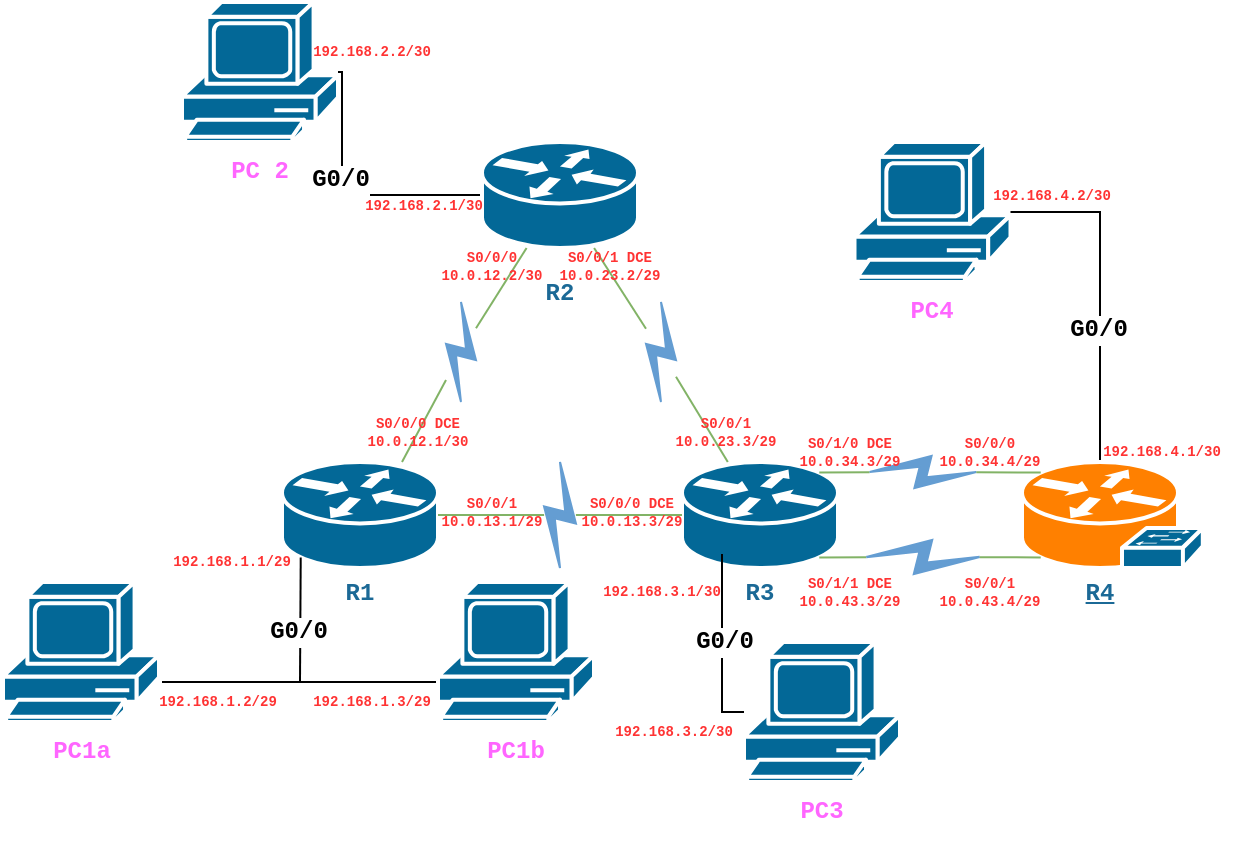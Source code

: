 <mxfile version="15.5.8" type="device"><diagram name="Page-1" id="c37626ed-c26b-45fb-9056-f9ebc6bb27b6"><mxGraphModel dx="263" dy="425" grid="1" gridSize="10" guides="1" tooltips="1" connect="1" arrows="1" fold="1" page="1" pageScale="1" pageWidth="1100" pageHeight="850" background="none" math="0" shadow="0"><root><mxCell id="0"/><mxCell id="1" parent="0"/><mxCell id="VHxrijvAbwmn-f-ajRRW-49" value="" style="edgeStyle=orthogonalEdgeStyle;rounded=0;orthogonalLoop=1;jettySize=auto;html=1;fontFamily=Courier New;fontSize=12;fontColor=#1B6996;endArrow=none;endFill=0;sketch=0;" parent="1" source="VHxrijvAbwmn-f-ajRRW-1" target="VHxrijvAbwmn-f-ajRRW-44" edge="1"><mxGeometry relative="1" as="geometry"><Array as="points"><mxPoint x="310" y="257"/><mxPoint x="310" y="195"/></Array></mxGeometry></mxCell><mxCell id="VHxrijvAbwmn-f-ajRRW-50" value="&lt;font color=&quot;#000000&quot;&gt;&lt;b&gt;G0/0&lt;/b&gt;&lt;/font&gt;" style="edgeLabel;html=1;align=center;verticalAlign=middle;resizable=0;points=[];fontSize=12;fontFamily=Courier New;fontColor=#1B6996;" parent="VHxrijvAbwmn-f-ajRRW-49" vertex="1" connectable="0"><mxGeometry x="0.171" y="1" relative="1" as="geometry"><mxPoint as="offset"/></mxGeometry></mxCell><mxCell id="VHxrijvAbwmn-f-ajRRW-1" value="" style="shape=mxgraph.cisco.routers.router;sketch=0;html=1;pointerEvents=1;dashed=0;fillColor=#036897;strokeColor=#ffffff;strokeWidth=2;verticalLabelPosition=bottom;verticalAlign=top;align=center;outlineConnect=0;" parent="1" vertex="1"><mxGeometry x="380" y="230" width="78" height="53" as="geometry"/></mxCell><mxCell id="VHxrijvAbwmn-f-ajRRW-2" value="" style="shape=mxgraph.cisco.routers.router;sketch=0;html=1;pointerEvents=1;dashed=0;fillColor=#036897;strokeColor=#ffffff;strokeWidth=2;verticalLabelPosition=bottom;verticalAlign=top;align=center;outlineConnect=0;" parent="1" vertex="1"><mxGeometry x="280" y="390" width="78" height="53" as="geometry"/></mxCell><mxCell id="VHxrijvAbwmn-f-ajRRW-3" value="" style="shape=mxgraph.cisco.routers.router;sketch=0;html=1;pointerEvents=1;dashed=0;fillColor=#036897;strokeColor=#ffffff;strokeWidth=2;verticalLabelPosition=bottom;verticalAlign=top;align=center;outlineConnect=0;" parent="1" vertex="1"><mxGeometry x="480" y="390" width="78" height="53" as="geometry"/></mxCell><mxCell id="VHxrijvAbwmn-f-ajRRW-8" value="" style="endArrow=none;html=1;rounded=0;startArrow=none;fillColor=#d5e8d4;strokeColor=#82b366;" parent="1" source="VHxrijvAbwmn-f-ajRRW-6" target="VHxrijvAbwmn-f-ajRRW-1" edge="1"><mxGeometry width="50" height="50" relative="1" as="geometry"><mxPoint x="340" y="390" as="sourcePoint"/><mxPoint x="390" y="340" as="targetPoint"/></mxGeometry></mxCell><mxCell id="VHxrijvAbwmn-f-ajRRW-6" value="" style="verticalAlign=top;verticalLabelPosition=bottom;labelPosition=center;align=center;html=1;outlineConnect=0;fillColor=#649DD2;strokeColor=#649DD2;gradientDirection=north;strokeWidth=2;shape=mxgraph.networks.comm_link;" parent="1" vertex="1"><mxGeometry x="362" y="310" width="15" height="50" as="geometry"/></mxCell><mxCell id="VHxrijvAbwmn-f-ajRRW-9" value="" style="endArrow=none;html=1;rounded=0;fillColor=#d5e8d4;strokeColor=#82b366;" parent="1" target="VHxrijvAbwmn-f-ajRRW-6" edge="1"><mxGeometry width="50" height="50" relative="1" as="geometry"><mxPoint x="340" y="390" as="sourcePoint"/><mxPoint x="403.318" y="283.0" as="targetPoint"/></mxGeometry></mxCell><mxCell id="VHxrijvAbwmn-f-ajRRW-10" value="" style="endArrow=none;html=1;rounded=0;exitX=1;exitY=0.5;exitDx=0;exitDy=0;exitPerimeter=0;entryX=0;entryY=0.5;entryDx=0;entryDy=0;entryPerimeter=0;fillColor=#d5e8d4;strokeColor=#82b366;startArrow=none;" parent="1" source="VHxrijvAbwmn-f-ajRRW-11" target="VHxrijvAbwmn-f-ajRRW-3" edge="1"><mxGeometry width="50" height="50" relative="1" as="geometry"><mxPoint x="390" y="530" as="sourcePoint"/><mxPoint x="440" y="480" as="targetPoint"/></mxGeometry></mxCell><mxCell id="VHxrijvAbwmn-f-ajRRW-12" value="" style="endArrow=none;html=1;rounded=0;startArrow=none;fillColor=#d5e8d4;strokeColor=#82b366;" parent="1" source="VHxrijvAbwmn-f-ajRRW-13" target="VHxrijvAbwmn-f-ajRRW-3" edge="1"><mxGeometry width="50" height="50" relative="1" as="geometry"><mxPoint x="470" y="370" as="sourcePoint"/><mxPoint x="520" y="320" as="targetPoint"/></mxGeometry></mxCell><mxCell id="VHxrijvAbwmn-f-ajRRW-13" value="" style="verticalAlign=top;verticalLabelPosition=bottom;labelPosition=center;align=center;html=1;outlineConnect=0;fillColor=#649DD2;strokeColor=#649DD2;gradientDirection=north;strokeWidth=2;shape=mxgraph.networks.comm_link;" parent="1" vertex="1"><mxGeometry x="462" y="310" width="15" height="50" as="geometry"/></mxCell><mxCell id="VHxrijvAbwmn-f-ajRRW-14" value="" style="endArrow=none;html=1;rounded=0;fillColor=#d5e8d4;strokeColor=#82b366;" parent="1" source="VHxrijvAbwmn-f-ajRRW-1" target="VHxrijvAbwmn-f-ajRRW-13" edge="1"><mxGeometry width="50" height="50" relative="1" as="geometry"><mxPoint x="435.562" y="283" as="sourcePoint"/><mxPoint x="502.438" y="390" as="targetPoint"/></mxGeometry></mxCell><mxCell id="VHxrijvAbwmn-f-ajRRW-15" value="&lt;b style=&quot;font-size: 7px;&quot;&gt;&lt;font face=&quot;Courier New&quot; style=&quot;font-size: 7px;&quot;&gt;S0/0/0&lt;br style=&quot;font-size: 7px;&quot;&gt;10.0.12.2/30&lt;/font&gt;&lt;/b&gt;" style="text;html=1;strokeColor=none;fillColor=none;align=center;verticalAlign=middle;whiteSpace=wrap;rounded=0;fontSize=7;labelBackgroundColor=none;labelBorderColor=none;fontColor=#FF3333;" parent="1" vertex="1"><mxGeometry x="340" y="277" width="89.5" height="30" as="geometry"/></mxCell><mxCell id="VHxrijvAbwmn-f-ajRRW-19" value="&lt;b style=&quot;font-size: 7px;&quot;&gt;&lt;font face=&quot;Courier New&quot; style=&quot;font-size: 7px;&quot;&gt;S0/0/0 DCE&lt;br style=&quot;font-size: 7px;&quot;&gt;10.0.12.1/30&lt;/font&gt;&lt;/b&gt;" style="text;html=1;strokeColor=none;fillColor=none;align=center;verticalAlign=middle;whiteSpace=wrap;rounded=0;fontSize=7;labelBackgroundColor=none;labelBorderColor=none;fontColor=#FF3333;" parent="1" vertex="1"><mxGeometry x="303" y="360" width="89.5" height="30" as="geometry"/></mxCell><mxCell id="VHxrijvAbwmn-f-ajRRW-21" value="&lt;span style=&quot;font-size: 7px&quot;&gt;&lt;font face=&quot;Courier New&quot; style=&quot;font-size: 7px&quot;&gt;S0/0/0 DCE&lt;br style=&quot;font-size: 7px&quot;&gt;10.0.13.3/29&lt;/font&gt;&lt;/span&gt;" style="text;html=1;strokeColor=none;fillColor=none;align=center;verticalAlign=middle;whiteSpace=wrap;rounded=0;fontSize=7;labelBackgroundColor=none;labelBorderColor=none;fontColor=#FF3333;fontStyle=1;spacing=8;spacingRight=2;horizontal=1;" parent="1" vertex="1"><mxGeometry x="411.05" y="400" width="89.5" height="30" as="geometry"/></mxCell><mxCell id="VHxrijvAbwmn-f-ajRRW-22" value="&lt;span style=&quot;font-size: 7px&quot;&gt;&lt;font face=&quot;Courier New&quot; style=&quot;font-size: 7px&quot;&gt;S0/0/1&lt;br style=&quot;font-size: 7px&quot;&gt;10.0.13.1/29&lt;/font&gt;&lt;/span&gt;" style="text;html=1;strokeColor=none;fillColor=none;align=center;verticalAlign=middle;whiteSpace=wrap;rounded=0;fontSize=7;labelBackgroundColor=none;labelBorderColor=none;fontColor=#FF3333;fontStyle=1" parent="1" vertex="1"><mxGeometry x="340" y="400" width="89.5" height="30" as="geometry"/></mxCell><mxCell id="VHxrijvAbwmn-f-ajRRW-11" value="" style="verticalAlign=top;verticalLabelPosition=bottom;labelPosition=center;align=center;html=1;outlineConnect=0;fillColor=#649DD2;strokeColor=#649DD2;gradientDirection=north;strokeWidth=2;shape=mxgraph.networks.comm_link;fontSize=11;" parent="1" vertex="1"><mxGeometry x="411.05" y="390" width="15.9" height="53" as="geometry"/></mxCell><mxCell id="VHxrijvAbwmn-f-ajRRW-24" value="" style="endArrow=none;html=1;rounded=0;exitX=1;exitY=0.5;exitDx=0;exitDy=0;exitPerimeter=0;entryX=0;entryY=0.5;entryDx=0;entryDy=0;entryPerimeter=0;fillColor=#d5e8d4;strokeColor=#82b366;" parent="1" source="VHxrijvAbwmn-f-ajRRW-2" target="VHxrijvAbwmn-f-ajRRW-11" edge="1"><mxGeometry width="50" height="50" relative="1" as="geometry"><mxPoint x="358" y="416.5" as="sourcePoint"/><mxPoint x="480" y="416.5" as="targetPoint"/></mxGeometry></mxCell><mxCell id="VHxrijvAbwmn-f-ajRRW-25" value="&lt;span style=&quot;font-size: 7px&quot;&gt;&lt;font face=&quot;Courier New&quot; style=&quot;font-size: 7px&quot;&gt;S0/0/1&lt;br style=&quot;font-size: 7px&quot;&gt;10.0.23.3/29&lt;/font&gt;&lt;/span&gt;" style="text;html=1;strokeColor=none;fillColor=none;align=center;verticalAlign=middle;whiteSpace=wrap;rounded=0;fontSize=7;labelBackgroundColor=none;labelBorderColor=none;fontColor=#FF3333;fontStyle=1;spacing=8;spacingRight=2;horizontal=1;" parent="1" vertex="1"><mxGeometry x="458" y="360" width="89.5" height="30" as="geometry"/></mxCell><mxCell id="VHxrijvAbwmn-f-ajRRW-26" value="&lt;span style=&quot;font-size: 7px&quot;&gt;&lt;font face=&quot;Courier New&quot; style=&quot;font-size: 7px&quot;&gt;S0/0/1 DCE&lt;br style=&quot;font-size: 7px&quot;&gt;10.0.23.2/29&lt;br&gt;&lt;/font&gt;&lt;/span&gt;" style="text;html=1;strokeColor=none;fillColor=none;align=center;verticalAlign=middle;whiteSpace=wrap;rounded=0;fontSize=7;labelBackgroundColor=none;labelBorderColor=none;fontColor=#FF3333;fontStyle=1;spacing=8;spacingRight=2;horizontal=1;" parent="1" vertex="1"><mxGeometry x="400" y="277" width="89.5" height="30" as="geometry"/></mxCell><mxCell id="VHxrijvAbwmn-f-ajRRW-27" value="" style="endArrow=none;html=1;rounded=0;startArrow=none;fillColor=#d5e8d4;strokeColor=#82b366;entryX=0.88;entryY=0.1;entryDx=0;entryDy=0;entryPerimeter=0;" parent="1" source="VHxrijvAbwmn-f-ajRRW-32" target="VHxrijvAbwmn-f-ajRRW-3" edge="1"><mxGeometry width="50" height="50" relative="1" as="geometry"><mxPoint x="640" y="420" as="sourcePoint"/><mxPoint x="560" y="420" as="targetPoint"/></mxGeometry></mxCell><mxCell id="VHxrijvAbwmn-f-ajRRW-80" style="edgeStyle=orthogonalEdgeStyle;rounded=0;sketch=0;orthogonalLoop=1;jettySize=auto;html=1;fontFamily=Courier New;fontSize=12;fontColor=#000000;endArrow=none;endFill=0;" parent="1" source="VHxrijvAbwmn-f-ajRRW-29" target="VHxrijvAbwmn-f-ajRRW-78" edge="1"><mxGeometry relative="1" as="geometry"><Array as="points"><mxPoint x="689" y="265"/></Array></mxGeometry></mxCell><mxCell id="VHxrijvAbwmn-f-ajRRW-81" value="&lt;b&gt;G0/0&lt;/b&gt;" style="edgeLabel;html=1;align=center;verticalAlign=middle;resizable=0;points=[];fontSize=12;fontFamily=Courier New;fontColor=#000000;" parent="VHxrijvAbwmn-f-ajRRW-80" vertex="1" connectable="0"><mxGeometry x="-0.218" y="1" relative="1" as="geometry"><mxPoint as="offset"/></mxGeometry></mxCell><mxCell id="VHxrijvAbwmn-f-ajRRW-29" value="" style="shape=mxgraph.cisco.routers.router;sketch=0;html=1;pointerEvents=1;dashed=0;fillColor=#FF8000;strokeColor=#ffffff;strokeWidth=2;verticalLabelPosition=bottom;verticalAlign=top;align=center;outlineConnect=0;" parent="1" vertex="1"><mxGeometry x="650" y="390" width="78" height="53" as="geometry"/></mxCell><mxCell id="VHxrijvAbwmn-f-ajRRW-30" value="" style="shape=mxgraph.cisco.switches.workgroup_switch;sketch=0;html=1;pointerEvents=1;dashed=0;fillColor=#036897;strokeColor=#ffffff;strokeWidth=2;verticalLabelPosition=bottom;verticalAlign=top;align=center;outlineConnect=0;labelBackgroundColor=none;labelBorderColor=none;fontFamily=Courier New;fontSize=10;fontColor=#000000;" parent="1" vertex="1"><mxGeometry x="700" y="423" width="40.4" height="20" as="geometry"/></mxCell><mxCell id="VHxrijvAbwmn-f-ajRRW-31" value="" style="endArrow=none;html=1;rounded=0;startArrow=none;fillColor=#d5e8d4;strokeColor=#82b366;entryX=0.88;entryY=0.9;entryDx=0;entryDy=0;entryPerimeter=0;" parent="1" source="VHxrijvAbwmn-f-ajRRW-38" target="VHxrijvAbwmn-f-ajRRW-3" edge="1"><mxGeometry width="50" height="50" relative="1" as="geometry"><mxPoint x="660.72" y="432.8" as="sourcePoint"/><mxPoint x="550" y="432.8" as="targetPoint"/></mxGeometry></mxCell><mxCell id="VHxrijvAbwmn-f-ajRRW-32" value="" style="verticalAlign=top;verticalLabelPosition=bottom;labelPosition=center;align=center;html=1;outlineConnect=0;fillColor=#649DD2;strokeColor=#649DD2;gradientDirection=north;strokeWidth=2;shape=mxgraph.networks.comm_link;direction=south;" parent="1" vertex="1"><mxGeometry x="573.83" y="387" width="53.33" height="16" as="geometry"/></mxCell><mxCell id="VHxrijvAbwmn-f-ajRRW-34" value="" style="endArrow=none;html=1;rounded=0;startArrow=none;fillColor=#d5e8d4;strokeColor=#82b366;exitX=0.12;exitY=0.1;exitDx=0;exitDy=0;exitPerimeter=0;" parent="1" source="VHxrijvAbwmn-f-ajRRW-29" target="VHxrijvAbwmn-f-ajRRW-32" edge="1"><mxGeometry width="50" height="50" relative="1" as="geometry"><mxPoint x="659.36" y="395.3" as="sourcePoint"/><mxPoint x="548.64" y="395.3" as="targetPoint"/></mxGeometry></mxCell><mxCell id="VHxrijvAbwmn-f-ajRRW-38" value="" style="verticalAlign=top;verticalLabelPosition=bottom;labelPosition=center;align=center;html=1;outlineConnect=0;fillColor=#649DD2;strokeColor=#649DD2;gradientDirection=north;strokeWidth=2;shape=mxgraph.networks.comm_link;direction=north;" parent="1" vertex="1"><mxGeometry x="572.17" y="429" width="56.67" height="17" as="geometry"/></mxCell><mxCell id="VHxrijvAbwmn-f-ajRRW-39" value="" style="endArrow=none;html=1;rounded=0;startArrow=none;fillColor=#d5e8d4;strokeColor=#82b366;exitX=0.12;exitY=0.9;exitDx=0;exitDy=0;exitPerimeter=0;" parent="1" source="VHxrijvAbwmn-f-ajRRW-29" target="VHxrijvAbwmn-f-ajRRW-38" edge="1"><mxGeometry width="50" height="50" relative="1" as="geometry"><mxPoint x="659.36" y="437.7" as="sourcePoint"/><mxPoint x="548.64" y="437.7" as="targetPoint"/></mxGeometry></mxCell><mxCell id="VHxrijvAbwmn-f-ajRRW-40" value="&lt;span style=&quot;font-size: 7px&quot;&gt;&lt;font face=&quot;Courier New&quot; style=&quot;font-size: 7px&quot;&gt;S0/1/0 DCE&lt;br style=&quot;font-size: 7px&quot;&gt;10.0.34.3/29&lt;/font&gt;&lt;/span&gt;" style="text;html=1;strokeColor=none;fillColor=none;align=center;verticalAlign=middle;whiteSpace=wrap;rounded=0;fontSize=7;labelBackgroundColor=none;labelBorderColor=none;fontColor=#FF3333;fontStyle=1;spacing=8;spacingRight=2;horizontal=1;" parent="1" vertex="1"><mxGeometry x="520" y="370" width="89.5" height="30" as="geometry"/></mxCell><mxCell id="VHxrijvAbwmn-f-ajRRW-41" value="&lt;span style=&quot;font-size: 7px&quot;&gt;&lt;font face=&quot;Courier New&quot; style=&quot;font-size: 7px&quot;&gt;S0/0/0&lt;br style=&quot;font-size: 7px&quot;&gt;10.0.34.4/29&lt;/font&gt;&lt;/span&gt;" style="text;html=1;strokeColor=none;fillColor=none;align=center;verticalAlign=middle;whiteSpace=wrap;rounded=0;fontSize=7;labelBackgroundColor=none;labelBorderColor=none;fontColor=#FF3333;fontStyle=1;spacing=8;spacingRight=2;horizontal=1;" parent="1" vertex="1"><mxGeometry x="590" y="370" width="89.5" height="30" as="geometry"/></mxCell><mxCell id="VHxrijvAbwmn-f-ajRRW-42" value="&lt;span style=&quot;font-size: 7px&quot;&gt;&lt;font face=&quot;Courier New&quot; style=&quot;font-size: 7px&quot;&gt;S0/0/1&lt;br style=&quot;font-size: 7px&quot;&gt;10.0.43.4/29&lt;/font&gt;&lt;/span&gt;" style="text;html=1;strokeColor=none;fillColor=none;align=center;verticalAlign=middle;whiteSpace=wrap;rounded=0;fontSize=7;labelBackgroundColor=none;labelBorderColor=none;fontColor=#FF3333;fontStyle=1;spacing=8;spacingRight=2;horizontal=1;" parent="1" vertex="1"><mxGeometry x="590" y="440" width="89.5" height="30" as="geometry"/></mxCell><mxCell id="VHxrijvAbwmn-f-ajRRW-43" value="&lt;span style=&quot;font-size: 7px&quot;&gt;&lt;font face=&quot;Courier New&quot; style=&quot;font-size: 7px&quot;&gt;S0/1/1 DCE&lt;br style=&quot;font-size: 7px&quot;&gt;10.0.43.3/29&lt;/font&gt;&lt;/span&gt;" style="text;html=1;strokeColor=none;fillColor=none;align=center;verticalAlign=middle;whiteSpace=wrap;rounded=0;fontSize=7;labelBackgroundColor=none;labelBorderColor=none;fontColor=#FF3333;fontStyle=1;spacing=8;spacingRight=2;horizontal=1;" parent="1" vertex="1"><mxGeometry x="520" y="440" width="89.5" height="30" as="geometry"/></mxCell><mxCell id="VHxrijvAbwmn-f-ajRRW-44" value="" style="shape=mxgraph.cisco.computers_and_peripherals.pc;sketch=0;html=1;pointerEvents=1;dashed=0;fillColor=#036897;strokeColor=#ffffff;strokeWidth=2;verticalLabelPosition=bottom;verticalAlign=top;align=center;outlineConnect=0;labelBackgroundColor=none;labelBorderColor=none;fontFamily=Courier New;fontSize=7;fontColor=#000000;" parent="1" vertex="1"><mxGeometry x="230" y="160" width="78" height="70" as="geometry"/></mxCell><mxCell id="VHxrijvAbwmn-f-ajRRW-45" value="&lt;font face=&quot;Courier New&quot;&gt;&lt;b&gt;R2&lt;/b&gt;&lt;/font&gt;" style="text;html=1;strokeColor=none;fillColor=none;align=center;verticalAlign=middle;whiteSpace=wrap;rounded=0;fontSize=12;labelBackgroundColor=none;labelBorderColor=none;fontColor=#1B6996;" parent="1" vertex="1"><mxGeometry x="374.25" y="290" width="89.5" height="30" as="geometry"/></mxCell><mxCell id="VHxrijvAbwmn-f-ajRRW-46" value="&lt;font face=&quot;Courier New&quot;&gt;&lt;b&gt;R3&lt;br&gt;&lt;/b&gt;&lt;/font&gt;" style="text;html=1;strokeColor=none;fillColor=none;align=center;verticalAlign=middle;whiteSpace=wrap;rounded=0;fontSize=12;labelBackgroundColor=none;labelBorderColor=none;fontColor=#1B6996;" parent="1" vertex="1"><mxGeometry x="474.25" y="440" width="89.5" height="30" as="geometry"/></mxCell><mxCell id="VHxrijvAbwmn-f-ajRRW-47" value="&lt;font face=&quot;Courier New&quot;&gt;&lt;b&gt;R1&lt;br&gt;&lt;/b&gt;&lt;/font&gt;" style="text;html=1;strokeColor=none;fillColor=none;align=center;verticalAlign=middle;whiteSpace=wrap;rounded=0;fontSize=12;labelBackgroundColor=none;labelBorderColor=none;fontColor=#1B6996;" parent="1" vertex="1"><mxGeometry x="274.25" y="440" width="89.5" height="30" as="geometry"/></mxCell><mxCell id="VHxrijvAbwmn-f-ajRRW-48" value="&lt;font face=&quot;Courier New&quot;&gt;&lt;b&gt;&lt;u&gt;R4&lt;/u&gt;&lt;br&gt;&lt;/b&gt;&lt;/font&gt;" style="text;html=1;strokeColor=none;fillColor=none;align=center;verticalAlign=middle;whiteSpace=wrap;rounded=0;fontSize=12;labelBackgroundColor=none;labelBorderColor=none;fontColor=#1B6996;" parent="1" vertex="1"><mxGeometry x="644.25" y="440" width="89.5" height="30" as="geometry"/></mxCell><mxCell id="VHxrijvAbwmn-f-ajRRW-55" value="&lt;b style=&quot;font-size: 7px&quot;&gt;&lt;font face=&quot;Courier New&quot; style=&quot;font-size: 7px&quot;&gt;192.168.2.1/30&lt;br&gt;&lt;/font&gt;&lt;/b&gt;" style="text;html=1;strokeColor=none;fillColor=none;align=center;verticalAlign=middle;whiteSpace=wrap;rounded=0;fontSize=7;labelBackgroundColor=none;labelBorderColor=none;fontColor=#FF3333;" parent="1" vertex="1"><mxGeometry x="306" y="247" width="89.5" height="30" as="geometry"/></mxCell><mxCell id="VHxrijvAbwmn-f-ajRRW-58" value="&lt;b style=&quot;font-size: 7px&quot;&gt;&lt;font face=&quot;Courier New&quot; style=&quot;font-size: 7px&quot;&gt;192.168.2.2/30&lt;/font&gt;&lt;/b&gt;" style="text;html=1;strokeColor=none;fillColor=none;align=center;verticalAlign=middle;whiteSpace=wrap;rounded=0;fontSize=7;labelBackgroundColor=none;labelBorderColor=none;fontColor=#FF3333;" parent="1" vertex="1"><mxGeometry x="280" y="170" width="89.5" height="30" as="geometry"/></mxCell><mxCell id="VHxrijvAbwmn-f-ajRRW-59" value="&lt;b&gt;&lt;font color=&quot;#ff66ff&quot;&gt;PC 2&lt;/font&gt;&lt;/b&gt;" style="text;html=1;strokeColor=none;fillColor=none;align=center;verticalAlign=middle;whiteSpace=wrap;rounded=0;labelBackgroundColor=none;labelBorderColor=none;fontFamily=Courier New;fontSize=12;fontColor=#000000;" parent="1" vertex="1"><mxGeometry x="239" y="230" width="60" height="30" as="geometry"/></mxCell><mxCell id="VHxrijvAbwmn-f-ajRRW-60" value="" style="endArrow=none;html=1;rounded=0;sketch=0;fontFamily=Courier New;fontSize=12;fontColor=#FF66FF;entryX=0.12;entryY=0.9;entryDx=0;entryDy=0;entryPerimeter=0;" parent="1" target="VHxrijvAbwmn-f-ajRRW-2" edge="1"><mxGeometry width="50" height="50" relative="1" as="geometry"><mxPoint x="289" y="500" as="sourcePoint"/><mxPoint x="289" y="470" as="targetPoint"/></mxGeometry></mxCell><mxCell id="VHxrijvAbwmn-f-ajRRW-70" value="&lt;font color=&quot;#000000&quot;&gt;&lt;b&gt;G0/0&lt;/b&gt;&lt;/font&gt;" style="edgeLabel;html=1;align=center;verticalAlign=middle;resizable=0;points=[];fontSize=12;fontFamily=Courier New;fontColor=#FF66FF;" parent="VHxrijvAbwmn-f-ajRRW-60" vertex="1" connectable="0"><mxGeometry x="-0.179" y="1" relative="1" as="geometry"><mxPoint as="offset"/></mxGeometry></mxCell><mxCell id="VHxrijvAbwmn-f-ajRRW-61" value="" style="endArrow=none;html=1;rounded=0;sketch=0;fontFamily=Courier New;fontSize=12;fontColor=#FF66FF;" parent="1" edge="1"><mxGeometry width="50" height="50" relative="1" as="geometry"><mxPoint x="220" y="500" as="sourcePoint"/><mxPoint x="289" y="500" as="targetPoint"/></mxGeometry></mxCell><mxCell id="VHxrijvAbwmn-f-ajRRW-62" value="" style="shape=mxgraph.cisco.computers_and_peripherals.pc;sketch=0;html=1;pointerEvents=1;dashed=0;fillColor=#036897;strokeColor=#ffffff;strokeWidth=2;verticalLabelPosition=bottom;verticalAlign=top;align=center;outlineConnect=0;labelBackgroundColor=none;labelBorderColor=none;fontFamily=Courier New;fontSize=7;fontColor=#000000;" parent="1" vertex="1"><mxGeometry x="140.5" y="450" width="78" height="70" as="geometry"/></mxCell><mxCell id="VHxrijvAbwmn-f-ajRRW-63" value="&lt;b&gt;&lt;font color=&quot;#ff66ff&quot;&gt;PC1a&lt;br&gt;&lt;/font&gt;&lt;/b&gt;" style="text;html=1;strokeColor=none;fillColor=none;align=center;verticalAlign=middle;whiteSpace=wrap;rounded=0;labelBackgroundColor=none;labelBorderColor=none;fontFamily=Courier New;fontSize=12;fontColor=#000000;" parent="1" vertex="1"><mxGeometry x="149.5" y="520" width="60" height="30" as="geometry"/></mxCell><mxCell id="VHxrijvAbwmn-f-ajRRW-64" value="&lt;b style=&quot;font-size: 7px&quot;&gt;&lt;font face=&quot;Courier New&quot; style=&quot;font-size: 7px&quot;&gt;192.168.1.2/29&lt;/font&gt;&lt;/b&gt;" style="text;html=1;strokeColor=none;fillColor=none;align=center;verticalAlign=middle;whiteSpace=wrap;rounded=0;fontSize=7;labelBackgroundColor=none;labelBorderColor=none;fontColor=#FF3333;" parent="1" vertex="1"><mxGeometry x="203" y="495" width="89.5" height="30" as="geometry"/></mxCell><mxCell id="VHxrijvAbwmn-f-ajRRW-65" value="&lt;b style=&quot;font-size: 7px&quot;&gt;&lt;font face=&quot;Courier New&quot; style=&quot;font-size: 7px&quot;&gt;192.168.1.1/29&lt;/font&gt;&lt;/b&gt;" style="text;html=1;strokeColor=none;fillColor=none;align=center;verticalAlign=middle;whiteSpace=wrap;rounded=0;fontSize=7;labelBackgroundColor=none;labelBorderColor=none;fontColor=#FF3333;" parent="1" vertex="1"><mxGeometry x="209.5" y="425" width="89.5" height="30" as="geometry"/></mxCell><mxCell id="VHxrijvAbwmn-f-ajRRW-66" value="" style="endArrow=none;html=1;rounded=0;sketch=0;fontFamily=Courier New;fontSize=12;fontColor=#FF66FF;" parent="1" edge="1"><mxGeometry width="50" height="50" relative="1" as="geometry"><mxPoint x="289" y="500" as="sourcePoint"/><mxPoint x="358" y="500" as="targetPoint"/></mxGeometry></mxCell><mxCell id="VHxrijvAbwmn-f-ajRRW-67" value="" style="shape=mxgraph.cisco.computers_and_peripherals.pc;sketch=0;html=1;pointerEvents=1;dashed=0;fillColor=#036897;strokeColor=#ffffff;strokeWidth=2;verticalLabelPosition=bottom;verticalAlign=top;align=center;outlineConnect=0;labelBackgroundColor=none;labelBorderColor=none;fontFamily=Courier New;fontSize=7;fontColor=#000000;" parent="1" vertex="1"><mxGeometry x="358" y="450" width="78" height="70" as="geometry"/></mxCell><mxCell id="VHxrijvAbwmn-f-ajRRW-68" value="&lt;b style=&quot;font-size: 7px&quot;&gt;&lt;font face=&quot;Courier New&quot; style=&quot;font-size: 7px&quot;&gt;192.168.1.3/29&lt;/font&gt;&lt;/b&gt;" style="text;html=1;strokeColor=none;fillColor=none;align=center;verticalAlign=middle;whiteSpace=wrap;rounded=0;fontSize=7;labelBackgroundColor=none;labelBorderColor=none;fontColor=#FF3333;" parent="1" vertex="1"><mxGeometry x="280" y="495" width="89.5" height="30" as="geometry"/></mxCell><mxCell id="VHxrijvAbwmn-f-ajRRW-69" value="&lt;b&gt;&lt;font color=&quot;#ff66ff&quot;&gt;PC1b&lt;br&gt;&lt;/font&gt;&lt;/b&gt;" style="text;html=1;strokeColor=none;fillColor=none;align=center;verticalAlign=middle;whiteSpace=wrap;rounded=0;labelBackgroundColor=none;labelBorderColor=none;fontFamily=Courier New;fontSize=12;fontColor=#000000;" parent="1" vertex="1"><mxGeometry x="367" y="520" width="60" height="30" as="geometry"/></mxCell><mxCell id="VHxrijvAbwmn-f-ajRRW-74" style="edgeStyle=orthogonalEdgeStyle;rounded=0;sketch=0;orthogonalLoop=1;jettySize=auto;html=1;fontFamily=Courier New;fontSize=12;fontColor=#000000;endArrow=none;endFill=0;" parent="1" source="VHxrijvAbwmn-f-ajRRW-71" edge="1"><mxGeometry relative="1" as="geometry"><mxPoint x="500" y="436" as="targetPoint"/><Array as="points"><mxPoint x="500" y="515"/></Array></mxGeometry></mxCell><mxCell id="VHxrijvAbwmn-f-ajRRW-75" value="&lt;b&gt;G0/0&lt;/b&gt;" style="edgeLabel;html=1;align=center;verticalAlign=middle;resizable=0;points=[];fontSize=12;fontFamily=Courier New;fontColor=#000000;" parent="VHxrijvAbwmn-f-ajRRW-74" vertex="1" connectable="0"><mxGeometry x="0.085" relative="1" as="geometry"><mxPoint x="1" y="3" as="offset"/></mxGeometry></mxCell><mxCell id="VHxrijvAbwmn-f-ajRRW-71" value="" style="shape=mxgraph.cisco.computers_and_peripherals.pc;sketch=0;html=1;pointerEvents=1;dashed=0;fillColor=#036897;strokeColor=#ffffff;strokeWidth=2;verticalLabelPosition=bottom;verticalAlign=top;align=center;outlineConnect=0;labelBackgroundColor=none;labelBorderColor=none;fontFamily=Courier New;fontSize=7;fontColor=#000000;" parent="1" vertex="1"><mxGeometry x="511" y="480" width="78" height="70" as="geometry"/></mxCell><mxCell id="VHxrijvAbwmn-f-ajRRW-72" value="&lt;b&gt;&lt;font color=&quot;#ff66ff&quot;&gt;PC3&lt;br&gt;&lt;/font&gt;&lt;/b&gt;" style="text;html=1;strokeColor=none;fillColor=none;align=center;verticalAlign=middle;whiteSpace=wrap;rounded=0;labelBackgroundColor=none;labelBorderColor=none;fontFamily=Courier New;fontSize=12;fontColor=#000000;" parent="1" vertex="1"><mxGeometry x="520" y="550" width="60" height="30" as="geometry"/></mxCell><mxCell id="VHxrijvAbwmn-f-ajRRW-76" value="&lt;b style=&quot;font-size: 7px&quot;&gt;&lt;font face=&quot;Courier New&quot; style=&quot;font-size: 7px&quot;&gt;192.168.3.1/30&lt;/font&gt;&lt;/b&gt;" style="text;html=1;strokeColor=none;fillColor=none;align=center;verticalAlign=middle;whiteSpace=wrap;rounded=0;fontSize=7;labelBackgroundColor=none;labelBorderColor=none;fontColor=#FF3333;" parent="1" vertex="1"><mxGeometry x="424.75" y="440" width="89.5" height="30" as="geometry"/></mxCell><mxCell id="VHxrijvAbwmn-f-ajRRW-77" value="&lt;b style=&quot;font-size: 7px&quot;&gt;&lt;font face=&quot;Courier New&quot; style=&quot;font-size: 7px&quot;&gt;192.168.3.2/30&lt;/font&gt;&lt;/b&gt;" style="text;html=1;strokeColor=none;fillColor=none;align=center;verticalAlign=middle;whiteSpace=wrap;rounded=0;fontSize=7;labelBackgroundColor=none;labelBorderColor=none;fontColor=#FF3333;" parent="1" vertex="1"><mxGeometry x="430.5" y="510" width="89.5" height="30" as="geometry"/></mxCell><mxCell id="VHxrijvAbwmn-f-ajRRW-78" value="" style="shape=mxgraph.cisco.computers_and_peripherals.pc;sketch=0;html=1;pointerEvents=1;dashed=0;fillColor=#036897;strokeColor=#ffffff;strokeWidth=2;verticalLabelPosition=bottom;verticalAlign=top;align=center;outlineConnect=0;labelBackgroundColor=none;labelBorderColor=none;fontFamily=Courier New;fontSize=7;fontColor=#000000;" parent="1" vertex="1"><mxGeometry x="566.25" y="230" width="78" height="70" as="geometry"/></mxCell><mxCell id="VHxrijvAbwmn-f-ajRRW-79" value="&lt;b&gt;&lt;font color=&quot;#ff66ff&quot;&gt;PC4&lt;br&gt;&lt;/font&gt;&lt;/b&gt;" style="text;html=1;strokeColor=none;fillColor=none;align=center;verticalAlign=middle;whiteSpace=wrap;rounded=0;labelBackgroundColor=none;labelBorderColor=none;fontFamily=Courier New;fontSize=12;fontColor=#000000;" parent="1" vertex="1"><mxGeometry x="575.25" y="300" width="60" height="30" as="geometry"/></mxCell><mxCell id="VHxrijvAbwmn-f-ajRRW-82" value="&lt;b style=&quot;font-size: 7px&quot;&gt;&lt;font face=&quot;Courier New&quot; style=&quot;font-size: 7px&quot;&gt;192.168.4.2/30&lt;/font&gt;&lt;/b&gt;" style="text;html=1;strokeColor=none;fillColor=none;align=center;verticalAlign=middle;whiteSpace=wrap;rounded=0;fontSize=7;labelBackgroundColor=none;labelBorderColor=none;fontColor=#FF3333;" parent="1" vertex="1"><mxGeometry x="620" y="241.5" width="89.5" height="30" as="geometry"/></mxCell><mxCell id="VHxrijvAbwmn-f-ajRRW-83" value="&lt;b style=&quot;font-size: 7px&quot;&gt;&lt;font face=&quot;Courier New&quot; style=&quot;font-size: 7px&quot;&gt;192.168.4.1/30&lt;/font&gt;&lt;/b&gt;" style="text;html=1;strokeColor=none;fillColor=none;align=center;verticalAlign=middle;whiteSpace=wrap;rounded=0;fontSize=7;labelBackgroundColor=none;labelBorderColor=none;fontColor=#FF3333;" parent="1" vertex="1"><mxGeometry x="675.45" y="370" width="89.5" height="30" as="geometry"/></mxCell></root></mxGraphModel></diagram></mxfile>